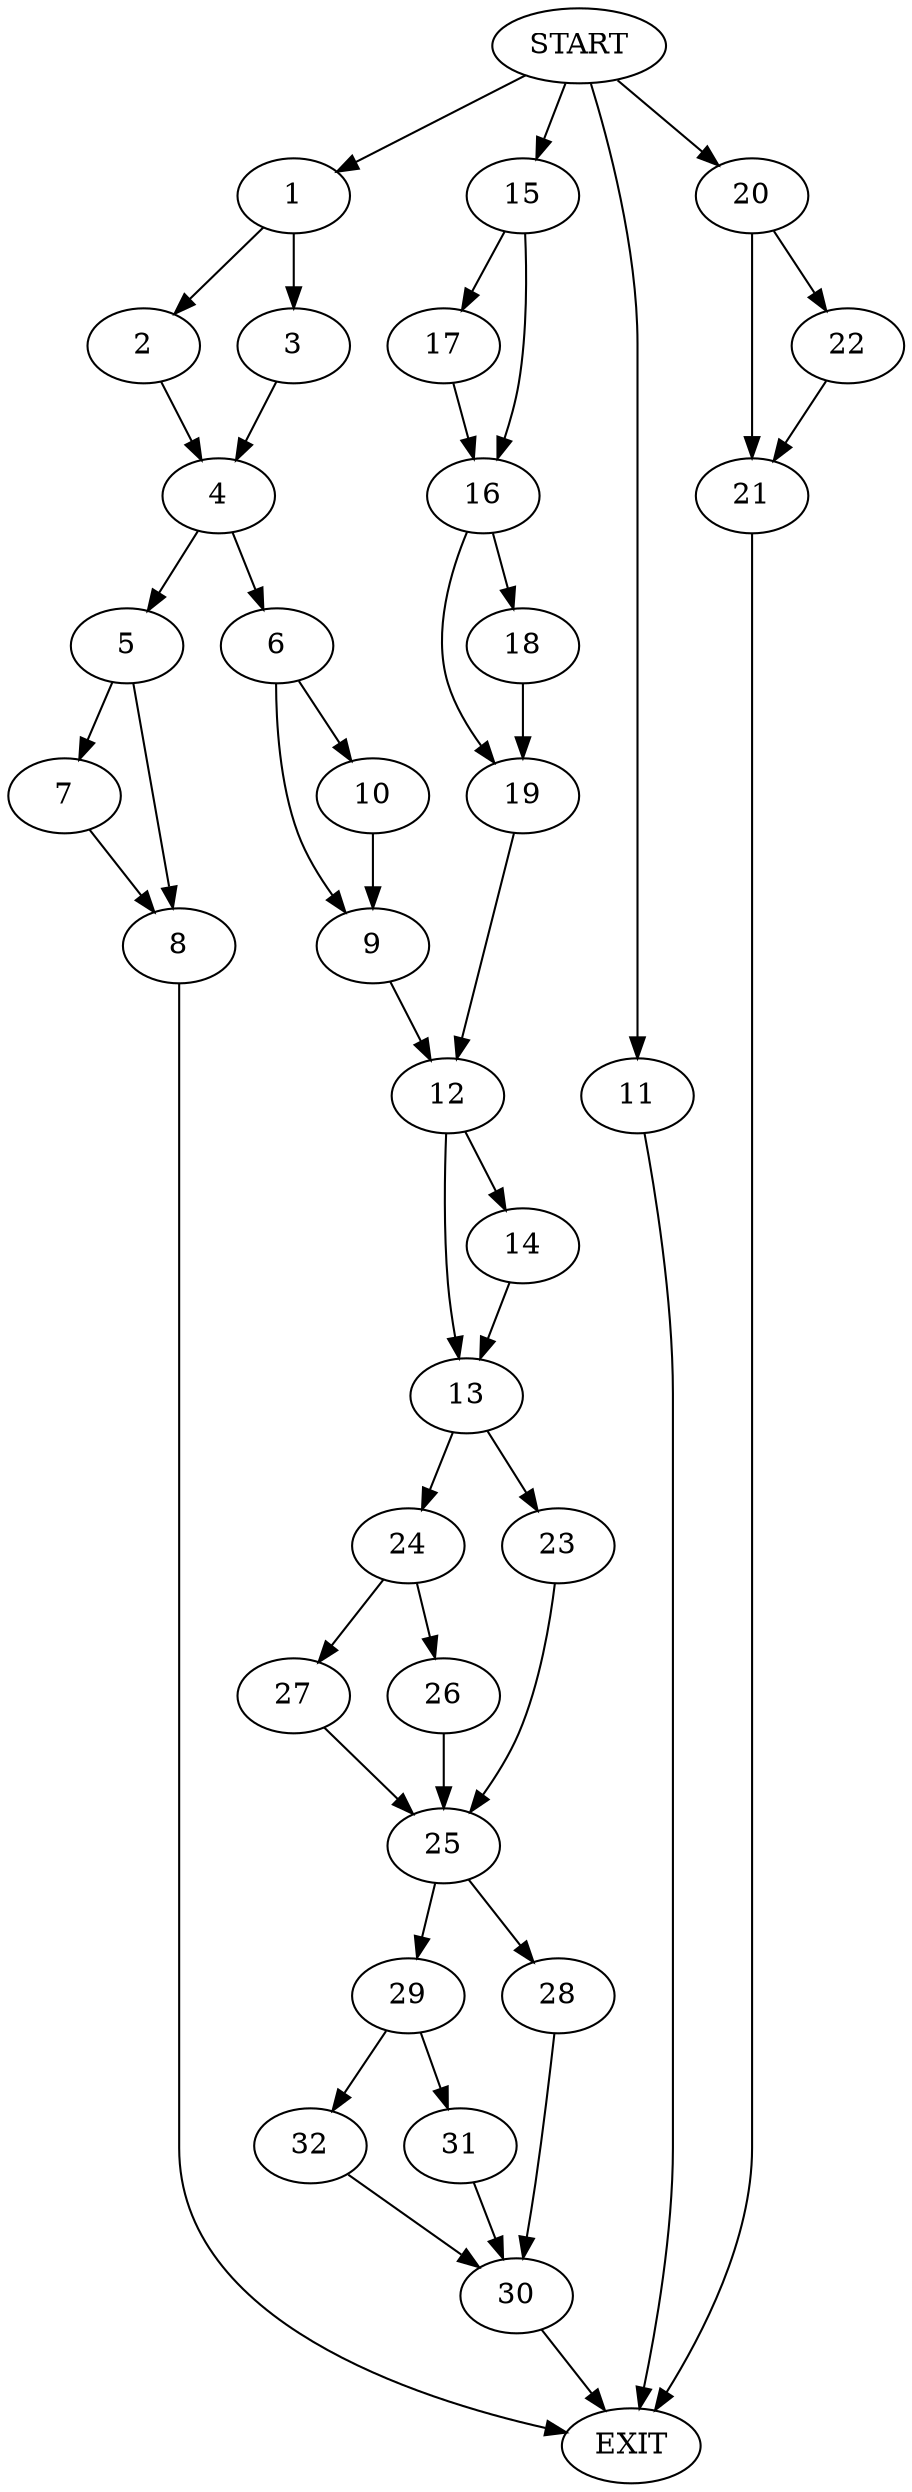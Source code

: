 digraph {
0 [label="START"]
33 [label="EXIT"]
0 -> 1
1 -> 2
1 -> 3
3 -> 4
2 -> 4
4 -> 5
4 -> 6
5 -> 7
5 -> 8
6 -> 9
6 -> 10
7 -> 8
8 -> 33
0 -> 11
11 -> 33
9 -> 12
10 -> 9
12 -> 13
12 -> 14
0 -> 15
15 -> 16
15 -> 17
17 -> 16
16 -> 18
16 -> 19
18 -> 19
19 -> 12
0 -> 20
20 -> 21
20 -> 22
22 -> 21
21 -> 33
14 -> 13
13 -> 23
13 -> 24
23 -> 25
24 -> 26
24 -> 27
25 -> 28
25 -> 29
26 -> 25
27 -> 25
28 -> 30
29 -> 31
29 -> 32
30 -> 33
32 -> 30
31 -> 30
}

